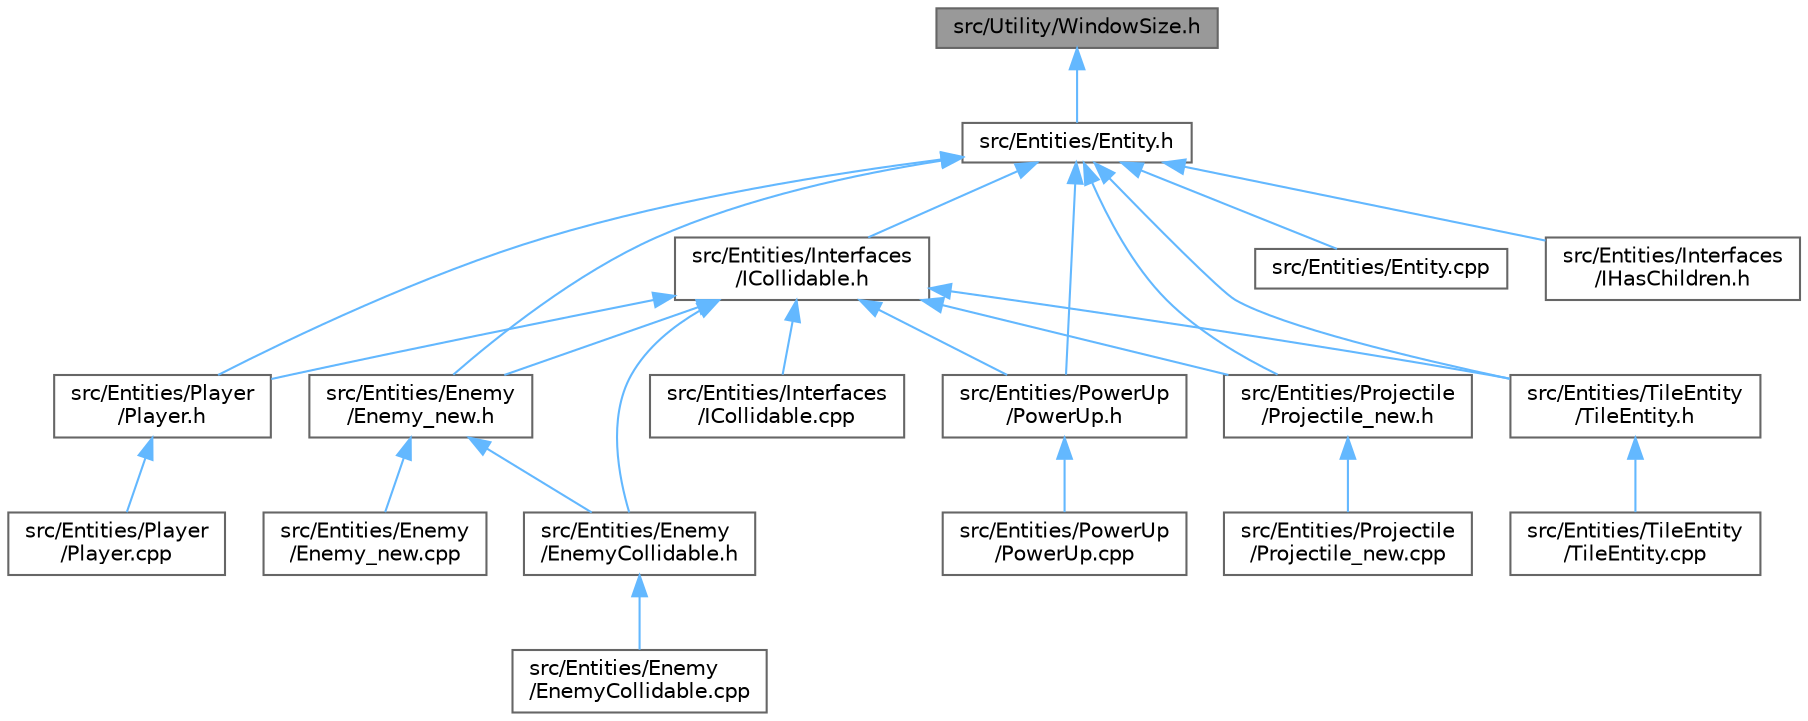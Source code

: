 digraph "src/Utility/WindowSize.h"
{
 // LATEX_PDF_SIZE
  bgcolor="transparent";
  edge [fontname=Helvetica,fontsize=10,labelfontname=Helvetica,labelfontsize=10];
  node [fontname=Helvetica,fontsize=10,shape=box,height=0.2,width=0.4];
  Node1 [id="Node000001",label="src/Utility/WindowSize.h",height=0.2,width=0.4,color="gray40", fillcolor="grey60", style="filled", fontcolor="black",tooltip=" "];
  Node1 -> Node2 [id="edge24_Node000001_Node000002",dir="back",color="steelblue1",style="solid",tooltip=" "];
  Node2 [id="Node000002",label="src/Entities/Entity.h",height=0.2,width=0.4,color="grey40", fillcolor="white", style="filled",URL="$_entity_8h.html",tooltip=" "];
  Node2 -> Node3 [id="edge25_Node000002_Node000003",dir="back",color="steelblue1",style="solid",tooltip=" "];
  Node3 [id="Node000003",label="src/Entities/Enemy\l/Enemy_new.h",height=0.2,width=0.4,color="grey40", fillcolor="white", style="filled",URL="$_enemy__new_8h.html",tooltip=" "];
  Node3 -> Node4 [id="edge26_Node000003_Node000004",dir="back",color="steelblue1",style="solid",tooltip=" "];
  Node4 [id="Node000004",label="src/Entities/Enemy\l/EnemyCollidable.h",height=0.2,width=0.4,color="grey40", fillcolor="white", style="filled",URL="$_enemy_collidable_8h.html",tooltip=" "];
  Node4 -> Node5 [id="edge27_Node000004_Node000005",dir="back",color="steelblue1",style="solid",tooltip=" "];
  Node5 [id="Node000005",label="src/Entities/Enemy\l/EnemyCollidable.cpp",height=0.2,width=0.4,color="grey40", fillcolor="white", style="filled",URL="$_enemy_collidable_8cpp.html",tooltip=" "];
  Node3 -> Node6 [id="edge28_Node000003_Node000006",dir="back",color="steelblue1",style="solid",tooltip=" "];
  Node6 [id="Node000006",label="src/Entities/Enemy\l/Enemy_new.cpp",height=0.2,width=0.4,color="grey40", fillcolor="white", style="filled",URL="$_enemy__new_8cpp.html",tooltip=" "];
  Node2 -> Node7 [id="edge29_Node000002_Node000007",dir="back",color="steelblue1",style="solid",tooltip=" "];
  Node7 [id="Node000007",label="src/Entities/Entity.cpp",height=0.2,width=0.4,color="grey40", fillcolor="white", style="filled",URL="$_entity_8cpp.html",tooltip=" "];
  Node2 -> Node8 [id="edge30_Node000002_Node000008",dir="back",color="steelblue1",style="solid",tooltip=" "];
  Node8 [id="Node000008",label="src/Entities/Interfaces\l/ICollidable.h",height=0.2,width=0.4,color="grey40", fillcolor="white", style="filled",URL="$_i_collidable_8h.html",tooltip=" "];
  Node8 -> Node4 [id="edge31_Node000008_Node000004",dir="back",color="steelblue1",style="solid",tooltip=" "];
  Node8 -> Node3 [id="edge32_Node000008_Node000003",dir="back",color="steelblue1",style="solid",tooltip=" "];
  Node8 -> Node9 [id="edge33_Node000008_Node000009",dir="back",color="steelblue1",style="solid",tooltip=" "];
  Node9 [id="Node000009",label="src/Entities/Interfaces\l/ICollidable.cpp",height=0.2,width=0.4,color="grey40", fillcolor="white", style="filled",URL="$_i_collidable_8cpp.html",tooltip=" "];
  Node8 -> Node10 [id="edge34_Node000008_Node000010",dir="back",color="steelblue1",style="solid",tooltip=" "];
  Node10 [id="Node000010",label="src/Entities/Player\l/Player.h",height=0.2,width=0.4,color="grey40", fillcolor="white", style="filled",URL="$_entities_2_player_2_player_8h.html",tooltip=" "];
  Node10 -> Node11 [id="edge35_Node000010_Node000011",dir="back",color="steelblue1",style="solid",tooltip=" "];
  Node11 [id="Node000011",label="src/Entities/Player\l/Player.cpp",height=0.2,width=0.4,color="grey40", fillcolor="white", style="filled",URL="$_entities_2_player_2_player_8cpp.html",tooltip=" "];
  Node8 -> Node12 [id="edge36_Node000008_Node000012",dir="back",color="steelblue1",style="solid",tooltip=" "];
  Node12 [id="Node000012",label="src/Entities/PowerUp\l/PowerUp.h",height=0.2,width=0.4,color="grey40", fillcolor="white", style="filled",URL="$_power_up_8h.html",tooltip=" "];
  Node12 -> Node13 [id="edge37_Node000012_Node000013",dir="back",color="steelblue1",style="solid",tooltip=" "];
  Node13 [id="Node000013",label="src/Entities/PowerUp\l/PowerUp.cpp",height=0.2,width=0.4,color="grey40", fillcolor="white", style="filled",URL="$_power_up_8cpp.html",tooltip=" "];
  Node8 -> Node14 [id="edge38_Node000008_Node000014",dir="back",color="steelblue1",style="solid",tooltip=" "];
  Node14 [id="Node000014",label="src/Entities/Projectile\l/Projectile_new.h",height=0.2,width=0.4,color="grey40", fillcolor="white", style="filled",URL="$_projectile__new_8h.html",tooltip=" "];
  Node14 -> Node15 [id="edge39_Node000014_Node000015",dir="back",color="steelblue1",style="solid",tooltip=" "];
  Node15 [id="Node000015",label="src/Entities/Projectile\l/Projectile_new.cpp",height=0.2,width=0.4,color="grey40", fillcolor="white", style="filled",URL="$_projectile__new_8cpp.html",tooltip=" "];
  Node8 -> Node16 [id="edge40_Node000008_Node000016",dir="back",color="steelblue1",style="solid",tooltip=" "];
  Node16 [id="Node000016",label="src/Entities/TileEntity\l/TileEntity.h",height=0.2,width=0.4,color="grey40", fillcolor="white", style="filled",URL="$_tile_entity_8h.html",tooltip=" "];
  Node16 -> Node17 [id="edge41_Node000016_Node000017",dir="back",color="steelblue1",style="solid",tooltip=" "];
  Node17 [id="Node000017",label="src/Entities/TileEntity\l/TileEntity.cpp",height=0.2,width=0.4,color="grey40", fillcolor="white", style="filled",URL="$_tile_entity_8cpp.html",tooltip=" "];
  Node2 -> Node18 [id="edge42_Node000002_Node000018",dir="back",color="steelblue1",style="solid",tooltip=" "];
  Node18 [id="Node000018",label="src/Entities/Interfaces\l/IHasChildren.h",height=0.2,width=0.4,color="grey40", fillcolor="white", style="filled",URL="$_i_has_children_8h.html",tooltip=" "];
  Node2 -> Node10 [id="edge43_Node000002_Node000010",dir="back",color="steelblue1",style="solid",tooltip=" "];
  Node2 -> Node12 [id="edge44_Node000002_Node000012",dir="back",color="steelblue1",style="solid",tooltip=" "];
  Node2 -> Node14 [id="edge45_Node000002_Node000014",dir="back",color="steelblue1",style="solid",tooltip=" "];
  Node2 -> Node16 [id="edge46_Node000002_Node000016",dir="back",color="steelblue1",style="solid",tooltip=" "];
}

